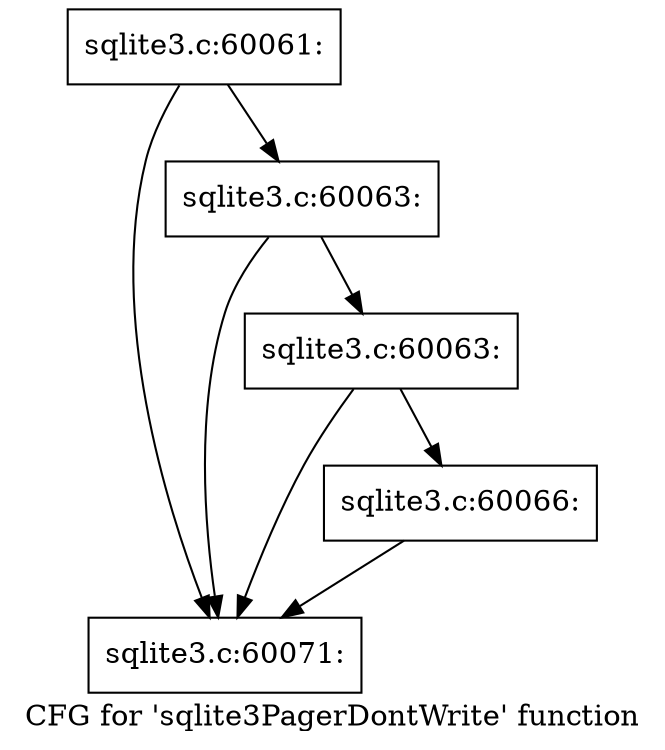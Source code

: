 digraph "CFG for 'sqlite3PagerDontWrite' function" {
	label="CFG for 'sqlite3PagerDontWrite' function";

	Node0x55c0f80099b0 [shape=record,label="{sqlite3.c:60061:}"];
	Node0x55c0f80099b0 -> Node0x55c0f800a3b0;
	Node0x55c0f80099b0 -> Node0x55c0f800ad10;
	Node0x55c0f800ad10 [shape=record,label="{sqlite3.c:60063:}"];
	Node0x55c0f800ad10 -> Node0x55c0f800ac90;
	Node0x55c0f800ad10 -> Node0x55c0f800a3b0;
	Node0x55c0f800ac90 [shape=record,label="{sqlite3.c:60063:}"];
	Node0x55c0f800ac90 -> Node0x55c0f8009440;
	Node0x55c0f800ac90 -> Node0x55c0f800a3b0;
	Node0x55c0f8009440 [shape=record,label="{sqlite3.c:60066:}"];
	Node0x55c0f8009440 -> Node0x55c0f800a3b0;
	Node0x55c0f800a3b0 [shape=record,label="{sqlite3.c:60071:}"];
}
